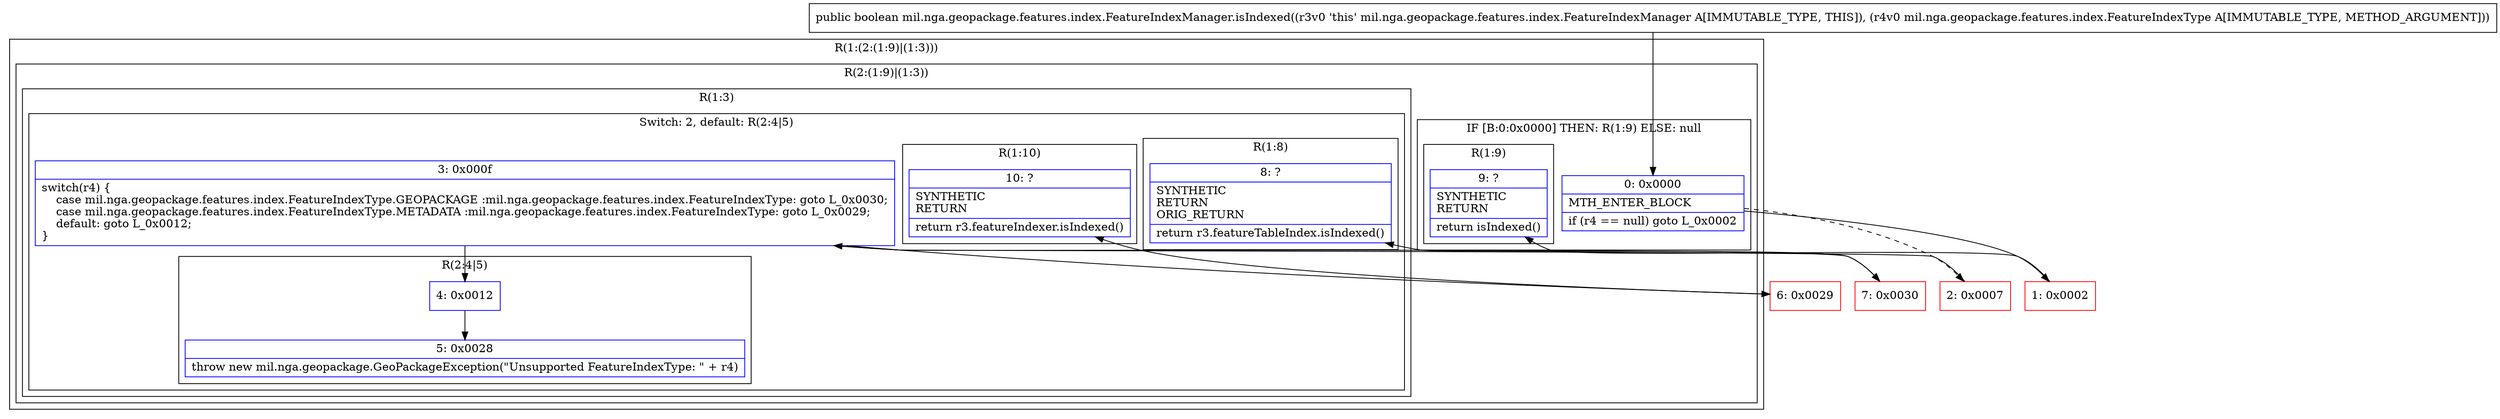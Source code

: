 digraph "CFG formil.nga.geopackage.features.index.FeatureIndexManager.isIndexed(Lmil\/nga\/geopackage\/features\/index\/FeatureIndexType;)Z" {
subgraph cluster_Region_585555963 {
label = "R(1:(2:(1:9)|(1:3)))";
node [shape=record,color=blue];
subgraph cluster_Region_1810617826 {
label = "R(2:(1:9)|(1:3))";
node [shape=record,color=blue];
subgraph cluster_IfRegion_1166261216 {
label = "IF [B:0:0x0000] THEN: R(1:9) ELSE: null";
node [shape=record,color=blue];
Node_0 [shape=record,label="{0\:\ 0x0000|MTH_ENTER_BLOCK\l|if (r4 == null) goto L_0x0002\l}"];
subgraph cluster_Region_2118317715 {
label = "R(1:9)";
node [shape=record,color=blue];
Node_9 [shape=record,label="{9\:\ ?|SYNTHETIC\lRETURN\l|return isIndexed()\l}"];
}
}
subgraph cluster_Region_1792010151 {
label = "R(1:3)";
node [shape=record,color=blue];
subgraph cluster_SwitchRegion_1597930457 {
label = "Switch: 2, default: R(2:4|5)";
node [shape=record,color=blue];
Node_3 [shape=record,label="{3\:\ 0x000f|switch(r4) \{\l    case mil.nga.geopackage.features.index.FeatureIndexType.GEOPACKAGE :mil.nga.geopackage.features.index.FeatureIndexType: goto L_0x0030;\l    case mil.nga.geopackage.features.index.FeatureIndexType.METADATA :mil.nga.geopackage.features.index.FeatureIndexType: goto L_0x0029;\l    default: goto L_0x0012;\l\}\l}"];
subgraph cluster_Region_121280357 {
label = "R(1:8)";
node [shape=record,color=blue];
Node_8 [shape=record,label="{8\:\ ?|SYNTHETIC\lRETURN\lORIG_RETURN\l|return r3.featureTableIndex.isIndexed()\l}"];
}
subgraph cluster_Region_1856311167 {
label = "R(1:10)";
node [shape=record,color=blue];
Node_10 [shape=record,label="{10\:\ ?|SYNTHETIC\lRETURN\l|return r3.featureIndexer.isIndexed()\l}"];
}
subgraph cluster_Region_2076323795 {
label = "R(2:4|5)";
node [shape=record,color=blue];
Node_4 [shape=record,label="{4\:\ 0x0012}"];
Node_5 [shape=record,label="{5\:\ 0x0028|throw new mil.nga.geopackage.GeoPackageException(\"Unsupported FeatureIndexType: \" + r4)\l}"];
}
}
}
}
}
Node_1 [shape=record,color=red,label="{1\:\ 0x0002}"];
Node_2 [shape=record,color=red,label="{2\:\ 0x0007}"];
Node_6 [shape=record,color=red,label="{6\:\ 0x0029}"];
Node_7 [shape=record,color=red,label="{7\:\ 0x0030}"];
MethodNode[shape=record,label="{public boolean mil.nga.geopackage.features.index.FeatureIndexManager.isIndexed((r3v0 'this' mil.nga.geopackage.features.index.FeatureIndexManager A[IMMUTABLE_TYPE, THIS]), (r4v0 mil.nga.geopackage.features.index.FeatureIndexType A[IMMUTABLE_TYPE, METHOD_ARGUMENT])) }"];
MethodNode -> Node_0;
Node_0 -> Node_1;
Node_0 -> Node_2[style=dashed];
Node_3 -> Node_4;
Node_3 -> Node_6;
Node_3 -> Node_7;
Node_4 -> Node_5;
Node_1 -> Node_9;
Node_2 -> Node_3;
Node_6 -> Node_10;
Node_7 -> Node_8;
}

